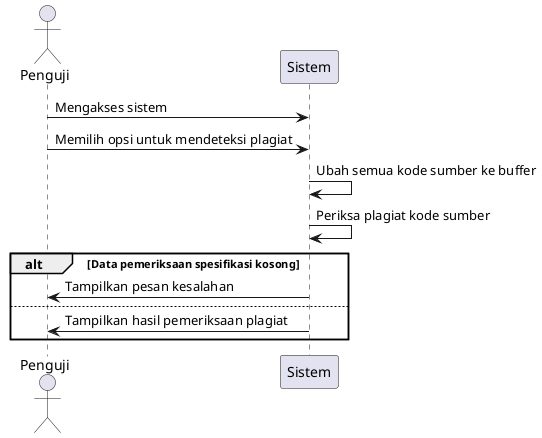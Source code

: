 @startuml
actor Penguji
participant Sistem

Penguji -> Sistem: Mengakses sistem
Penguji -> Sistem: Memilih opsi untuk mendeteksi plagiat
Sistem -> Sistem: Ubah semua kode sumber ke buffer
Sistem -> Sistem: Periksa plagiat kode sumber
alt Data pemeriksaan spesifikasi kosong
    Sistem -> Penguji: Tampilkan pesan kesalahan
else
    Sistem -> Penguji: Tampilkan hasil pemeriksaan plagiat
end
@enduml
